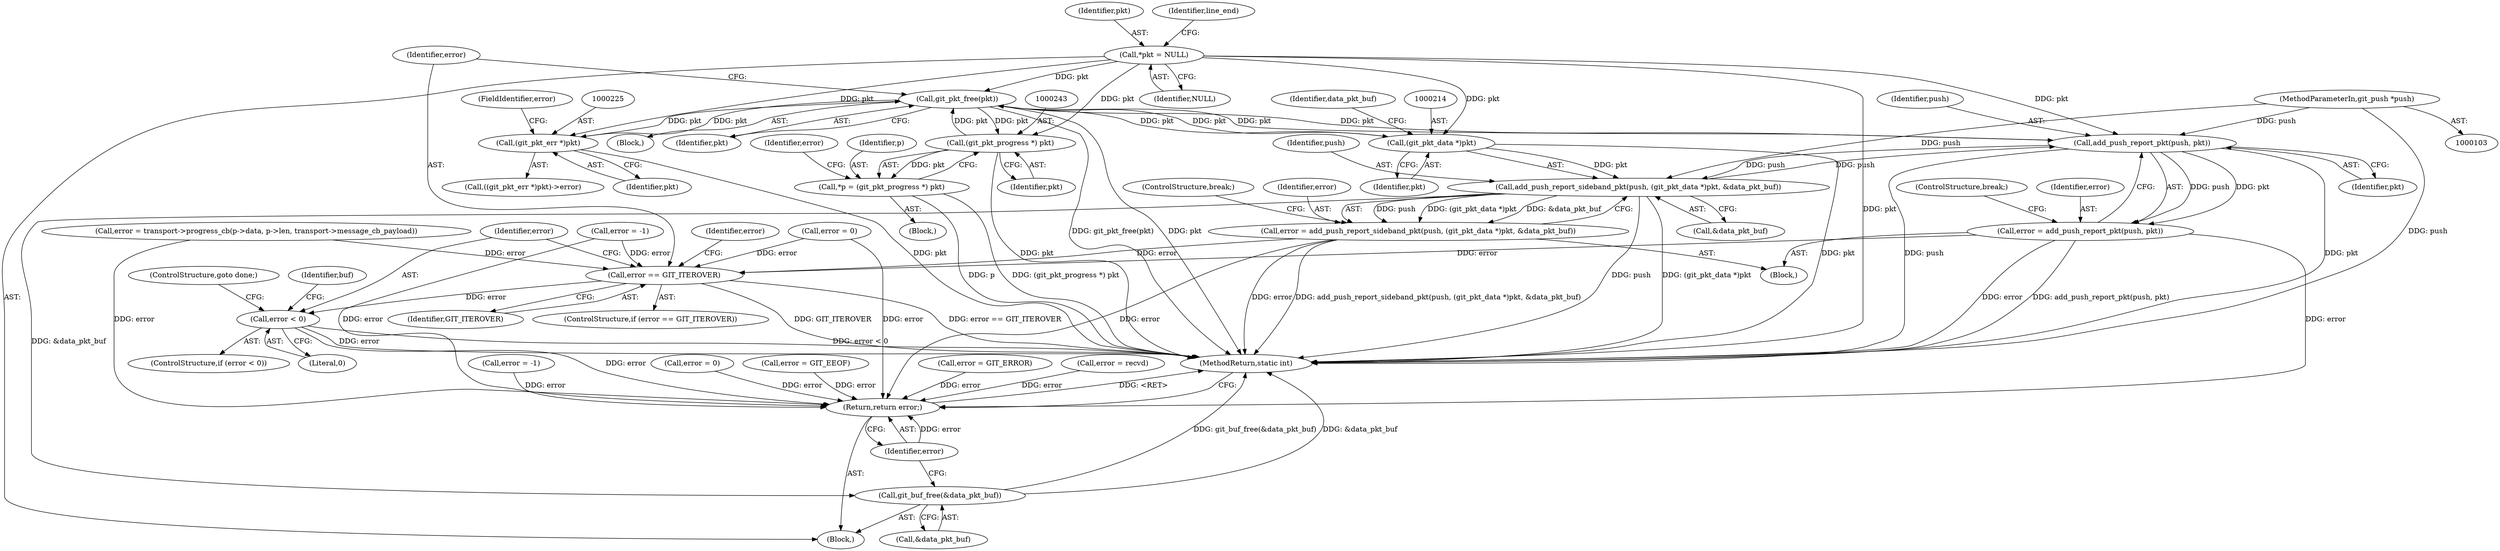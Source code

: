 digraph "0_libgit2_2fdef641fd0dd2828bd948234ae86de75221a11a_1@API" {
"1000265" [label="(Call,git_pkt_free(pkt))"];
"1000224" [label="(Call,(git_pkt_err *)pkt)"];
"1000265" [label="(Call,git_pkt_free(pkt))"];
"1000261" [label="(Call,add_push_report_pkt(push, pkt))"];
"1000211" [label="(Call,add_push_report_sideband_pkt(push, (git_pkt_data *)pkt, &data_pkt_buf))"];
"1000105" [label="(MethodParameterIn,git_push *push)"];
"1000213" [label="(Call,(git_pkt_data *)pkt)"];
"1000108" [label="(Call,*pkt = NULL)"];
"1000242" [label="(Call,(git_pkt_progress *) pkt)"];
"1000209" [label="(Call,error = add_push_report_sideband_pkt(push, (git_pkt_data *)pkt, &data_pkt_buf))"];
"1000268" [label="(Call,error == GIT_ITEROVER)"];
"1000290" [label="(Call,error < 0)"];
"1000299" [label="(Return,return error;)"];
"1000259" [label="(Call,error = add_push_report_pkt(push, pkt))"];
"1000240" [label="(Call,*p = (git_pkt_progress *) pkt)"];
"1000296" [label="(Call,git_buf_free(&data_pkt_buf))"];
"1000285" [label="(Call,error = GIT_ERROR)"];
"1000292" [label="(Literal,0)"];
"1000242" [label="(Call,(git_pkt_progress *) pkt)"];
"1000224" [label="(Call,(git_pkt_err *)pkt)"];
"1000267" [label="(ControlStructure,if (error == GIT_ITEROVER))"];
"1000246" [label="(Identifier,error)"];
"1000273" [label="(Identifier,error)"];
"1000294" [label="(ControlStructure,goto done;)"];
"1000223" [label="(Call,((git_pkt_err *)pkt)->error)"];
"1000212" [label="(Identifier,push)"];
"1000270" [label="(Identifier,GIT_ITEROVER)"];
"1000291" [label="(Identifier,error)"];
"1000215" [label="(Identifier,pkt)"];
"1000297" [label="(Call,&data_pkt_buf)"];
"1000180" [label="(Call,error = recvd)"];
"1000301" [label="(MethodReturn,static int)"];
"1000213" [label="(Call,(git_pkt_data *)pkt)"];
"1000109" [label="(Identifier,pkt)"];
"1000210" [label="(Identifier,error)"];
"1000110" [label="(Identifier,NULL)"];
"1000113" [label="(Identifier,line_end)"];
"1000290" [label="(Call,error < 0)"];
"1000216" [label="(Call,&data_pkt_buf)"];
"1000108" [label="(Call,*pkt = NULL)"];
"1000289" [label="(ControlStructure,if (error < 0))"];
"1000200" [label="(Call,error = 0)"];
"1000264" [label="(ControlStructure,break;)"];
"1000299" [label="(Return,return error;)"];
"1000211" [label="(Call,add_push_report_sideband_pkt(push, (git_pkt_data *)pkt, &data_pkt_buf))"];
"1000245" [label="(Call,error = transport->progress_cb(p->data, p->len, transport->message_cb_payload))"];
"1000129" [label="(Block,)"];
"1000217" [label="(Identifier,data_pkt_buf)"];
"1000133" [label="(Identifier,buf)"];
"1000240" [label="(Call,*p = (git_pkt_progress *) pkt)"];
"1000266" [label="(Identifier,pkt)"];
"1000207" [label="(Block,)"];
"1000300" [label="(Identifier,error)"];
"1000162" [label="(Call,error = -1)"];
"1000265" [label="(Call,git_pkt_free(pkt))"];
"1000106" [label="(Block,)"];
"1000228" [label="(Call,error = -1)"];
"1000269" [label="(Identifier,error)"];
"1000244" [label="(Identifier,pkt)"];
"1000241" [label="(Identifier,p)"];
"1000238" [label="(Block,)"];
"1000272" [label="(Call,error = 0)"];
"1000268" [label="(Call,error == GIT_ITEROVER)"];
"1000226" [label="(Identifier,pkt)"];
"1000263" [label="(Identifier,pkt)"];
"1000192" [label="(Call,error = GIT_EEOF)"];
"1000261" [label="(Call,add_push_report_pkt(push, pkt))"];
"1000260" [label="(Identifier,error)"];
"1000218" [label="(ControlStructure,break;)"];
"1000209" [label="(Call,error = add_push_report_sideband_pkt(push, (git_pkt_data *)pkt, &data_pkt_buf))"];
"1000105" [label="(MethodParameterIn,git_push *push)"];
"1000259" [label="(Call,error = add_push_report_pkt(push, pkt))"];
"1000262" [label="(Identifier,push)"];
"1000227" [label="(FieldIdentifier,error)"];
"1000296" [label="(Call,git_buf_free(&data_pkt_buf))"];
"1000265" -> "1000129"  [label="AST: "];
"1000265" -> "1000266"  [label="CFG: "];
"1000266" -> "1000265"  [label="AST: "];
"1000269" -> "1000265"  [label="CFG: "];
"1000265" -> "1000301"  [label="DDG: git_pkt_free(pkt)"];
"1000265" -> "1000301"  [label="DDG: pkt"];
"1000265" -> "1000213"  [label="DDG: pkt"];
"1000265" -> "1000224"  [label="DDG: pkt"];
"1000265" -> "1000242"  [label="DDG: pkt"];
"1000265" -> "1000261"  [label="DDG: pkt"];
"1000224" -> "1000265"  [label="DDG: pkt"];
"1000261" -> "1000265"  [label="DDG: pkt"];
"1000108" -> "1000265"  [label="DDG: pkt"];
"1000213" -> "1000265"  [label="DDG: pkt"];
"1000242" -> "1000265"  [label="DDG: pkt"];
"1000224" -> "1000223"  [label="AST: "];
"1000224" -> "1000226"  [label="CFG: "];
"1000225" -> "1000224"  [label="AST: "];
"1000226" -> "1000224"  [label="AST: "];
"1000227" -> "1000224"  [label="CFG: "];
"1000224" -> "1000301"  [label="DDG: pkt"];
"1000108" -> "1000224"  [label="DDG: pkt"];
"1000261" -> "1000259"  [label="AST: "];
"1000261" -> "1000263"  [label="CFG: "];
"1000262" -> "1000261"  [label="AST: "];
"1000263" -> "1000261"  [label="AST: "];
"1000259" -> "1000261"  [label="CFG: "];
"1000261" -> "1000301"  [label="DDG: pkt"];
"1000261" -> "1000301"  [label="DDG: push"];
"1000261" -> "1000211"  [label="DDG: push"];
"1000261" -> "1000259"  [label="DDG: push"];
"1000261" -> "1000259"  [label="DDG: pkt"];
"1000211" -> "1000261"  [label="DDG: push"];
"1000105" -> "1000261"  [label="DDG: push"];
"1000108" -> "1000261"  [label="DDG: pkt"];
"1000211" -> "1000209"  [label="AST: "];
"1000211" -> "1000216"  [label="CFG: "];
"1000212" -> "1000211"  [label="AST: "];
"1000213" -> "1000211"  [label="AST: "];
"1000216" -> "1000211"  [label="AST: "];
"1000209" -> "1000211"  [label="CFG: "];
"1000211" -> "1000301"  [label="DDG: push"];
"1000211" -> "1000301"  [label="DDG: (git_pkt_data *)pkt"];
"1000211" -> "1000209"  [label="DDG: push"];
"1000211" -> "1000209"  [label="DDG: (git_pkt_data *)pkt"];
"1000211" -> "1000209"  [label="DDG: &data_pkt_buf"];
"1000105" -> "1000211"  [label="DDG: push"];
"1000213" -> "1000211"  [label="DDG: pkt"];
"1000211" -> "1000296"  [label="DDG: &data_pkt_buf"];
"1000105" -> "1000103"  [label="AST: "];
"1000105" -> "1000301"  [label="DDG: push"];
"1000213" -> "1000215"  [label="CFG: "];
"1000214" -> "1000213"  [label="AST: "];
"1000215" -> "1000213"  [label="AST: "];
"1000217" -> "1000213"  [label="CFG: "];
"1000213" -> "1000301"  [label="DDG: pkt"];
"1000108" -> "1000213"  [label="DDG: pkt"];
"1000108" -> "1000106"  [label="AST: "];
"1000108" -> "1000110"  [label="CFG: "];
"1000109" -> "1000108"  [label="AST: "];
"1000110" -> "1000108"  [label="AST: "];
"1000113" -> "1000108"  [label="CFG: "];
"1000108" -> "1000301"  [label="DDG: pkt"];
"1000108" -> "1000242"  [label="DDG: pkt"];
"1000242" -> "1000240"  [label="AST: "];
"1000242" -> "1000244"  [label="CFG: "];
"1000243" -> "1000242"  [label="AST: "];
"1000244" -> "1000242"  [label="AST: "];
"1000240" -> "1000242"  [label="CFG: "];
"1000242" -> "1000301"  [label="DDG: pkt"];
"1000242" -> "1000240"  [label="DDG: pkt"];
"1000209" -> "1000207"  [label="AST: "];
"1000210" -> "1000209"  [label="AST: "];
"1000218" -> "1000209"  [label="CFG: "];
"1000209" -> "1000301"  [label="DDG: error"];
"1000209" -> "1000301"  [label="DDG: add_push_report_sideband_pkt(push, (git_pkt_data *)pkt, &data_pkt_buf)"];
"1000209" -> "1000268"  [label="DDG: error"];
"1000209" -> "1000299"  [label="DDG: error"];
"1000268" -> "1000267"  [label="AST: "];
"1000268" -> "1000270"  [label="CFG: "];
"1000269" -> "1000268"  [label="AST: "];
"1000270" -> "1000268"  [label="AST: "];
"1000273" -> "1000268"  [label="CFG: "];
"1000291" -> "1000268"  [label="CFG: "];
"1000268" -> "1000301"  [label="DDG: error == GIT_ITEROVER"];
"1000268" -> "1000301"  [label="DDG: GIT_ITEROVER"];
"1000259" -> "1000268"  [label="DDG: error"];
"1000200" -> "1000268"  [label="DDG: error"];
"1000228" -> "1000268"  [label="DDG: error"];
"1000245" -> "1000268"  [label="DDG: error"];
"1000268" -> "1000290"  [label="DDG: error"];
"1000290" -> "1000289"  [label="AST: "];
"1000290" -> "1000292"  [label="CFG: "];
"1000291" -> "1000290"  [label="AST: "];
"1000292" -> "1000290"  [label="AST: "];
"1000133" -> "1000290"  [label="CFG: "];
"1000294" -> "1000290"  [label="CFG: "];
"1000290" -> "1000301"  [label="DDG: error"];
"1000290" -> "1000301"  [label="DDG: error < 0"];
"1000290" -> "1000299"  [label="DDG: error"];
"1000299" -> "1000106"  [label="AST: "];
"1000299" -> "1000300"  [label="CFG: "];
"1000300" -> "1000299"  [label="AST: "];
"1000301" -> "1000299"  [label="CFG: "];
"1000299" -> "1000301"  [label="DDG: <RET>"];
"1000300" -> "1000299"  [label="DDG: error"];
"1000200" -> "1000299"  [label="DDG: error"];
"1000228" -> "1000299"  [label="DDG: error"];
"1000180" -> "1000299"  [label="DDG: error"];
"1000272" -> "1000299"  [label="DDG: error"];
"1000192" -> "1000299"  [label="DDG: error"];
"1000285" -> "1000299"  [label="DDG: error"];
"1000259" -> "1000299"  [label="DDG: error"];
"1000162" -> "1000299"  [label="DDG: error"];
"1000245" -> "1000299"  [label="DDG: error"];
"1000259" -> "1000207"  [label="AST: "];
"1000260" -> "1000259"  [label="AST: "];
"1000264" -> "1000259"  [label="CFG: "];
"1000259" -> "1000301"  [label="DDG: error"];
"1000259" -> "1000301"  [label="DDG: add_push_report_pkt(push, pkt)"];
"1000240" -> "1000238"  [label="AST: "];
"1000241" -> "1000240"  [label="AST: "];
"1000246" -> "1000240"  [label="CFG: "];
"1000240" -> "1000301"  [label="DDG: (git_pkt_progress *) pkt"];
"1000240" -> "1000301"  [label="DDG: p"];
"1000296" -> "1000106"  [label="AST: "];
"1000296" -> "1000297"  [label="CFG: "];
"1000297" -> "1000296"  [label="AST: "];
"1000300" -> "1000296"  [label="CFG: "];
"1000296" -> "1000301"  [label="DDG: git_buf_free(&data_pkt_buf)"];
"1000296" -> "1000301"  [label="DDG: &data_pkt_buf"];
}
